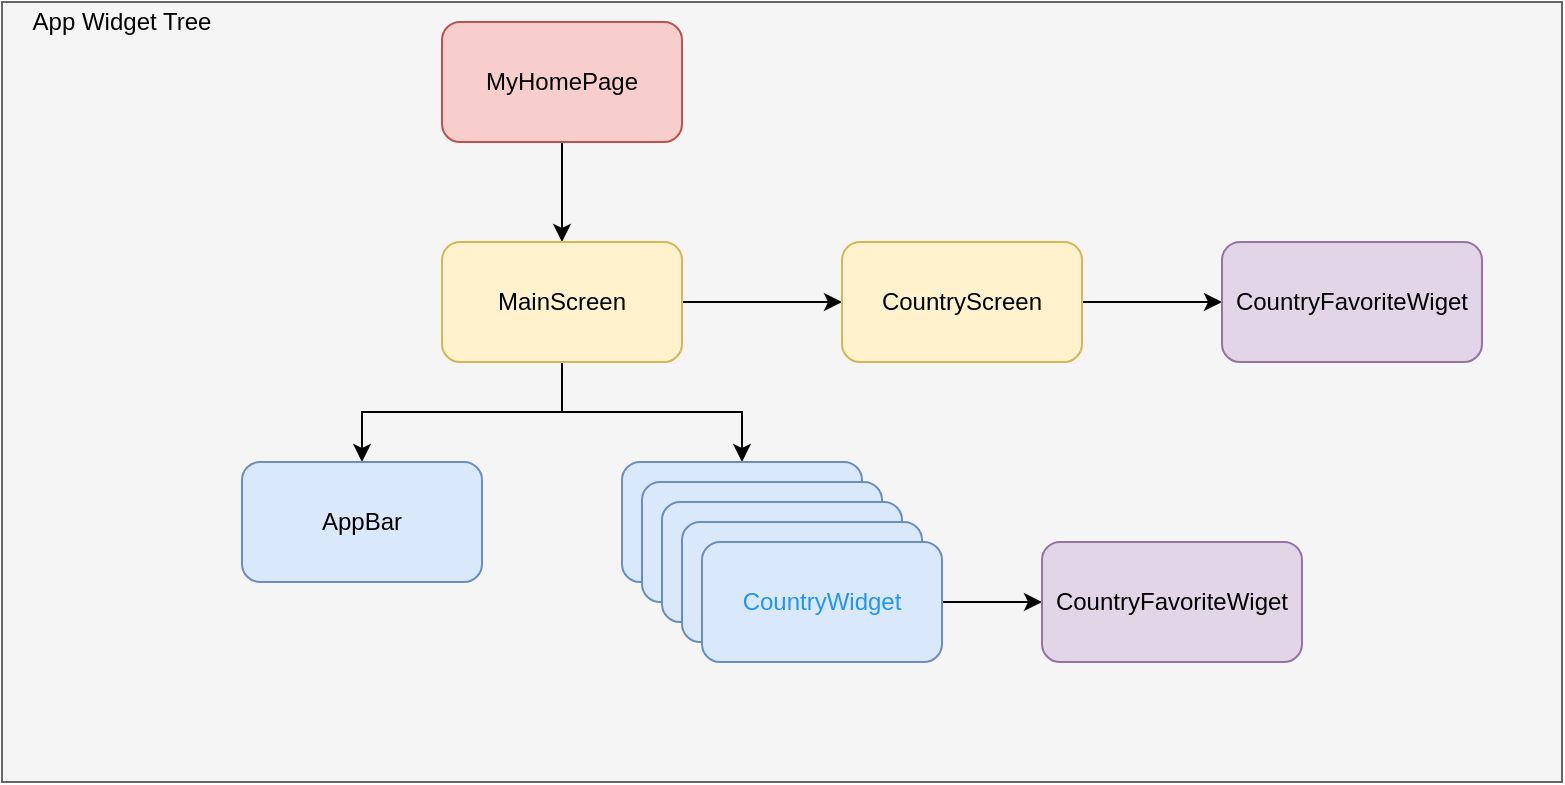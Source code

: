 <mxfile version="14.5.1" type="device"><diagram id="Og9poR5yk7XU_aV1MItj" name="Page-1"><mxGraphModel dx="1301" dy="965" grid="1" gridSize="10" guides="1" tooltips="1" connect="1" arrows="1" fold="1" page="1" pageScale="1" pageWidth="850" pageHeight="1100" math="0" shadow="0"><root><mxCell id="0"/><mxCell id="1" parent="0"/><mxCell id="zEOFs1NxNrZGxgXSUt6F-18" value="" style="rounded=0;whiteSpace=wrap;html=1;fillColor=#f5f5f5;strokeColor=#666666;fontColor=#333333;" vertex="1" parent="1"><mxGeometry x="140" y="20" width="780" height="390" as="geometry"/></mxCell><mxCell id="zEOFs1NxNrZGxgXSUt6F-4" style="edgeStyle=orthogonalEdgeStyle;rounded=0;orthogonalLoop=1;jettySize=auto;html=1;" edge="1" parent="1" source="zEOFs1NxNrZGxgXSUt6F-1" target="zEOFs1NxNrZGxgXSUt6F-2"><mxGeometry relative="1" as="geometry"/></mxCell><mxCell id="zEOFs1NxNrZGxgXSUt6F-5" style="edgeStyle=orthogonalEdgeStyle;rounded=0;orthogonalLoop=1;jettySize=auto;html=1;exitX=1;exitY=0.5;exitDx=0;exitDy=0;" edge="1" parent="1" source="zEOFs1NxNrZGxgXSUt6F-2" target="zEOFs1NxNrZGxgXSUt6F-3"><mxGeometry relative="1" as="geometry"/></mxCell><mxCell id="zEOFs1NxNrZGxgXSUt6F-1" value="MyHomePage" style="rounded=1;whiteSpace=wrap;html=1;fillColor=#f8cecc;strokeColor=#b85450;" vertex="1" parent="1"><mxGeometry x="360" y="30" width="120" height="60" as="geometry"/></mxCell><mxCell id="zEOFs1NxNrZGxgXSUt6F-8" style="edgeStyle=orthogonalEdgeStyle;rounded=0;orthogonalLoop=1;jettySize=auto;html=1;" edge="1" parent="1" source="zEOFs1NxNrZGxgXSUt6F-2" target="zEOFs1NxNrZGxgXSUt6F-7"><mxGeometry relative="1" as="geometry"/></mxCell><mxCell id="zEOFs1NxNrZGxgXSUt6F-9" style="edgeStyle=orthogonalEdgeStyle;rounded=0;orthogonalLoop=1;jettySize=auto;html=1;" edge="1" parent="1" source="zEOFs1NxNrZGxgXSUt6F-2" target="zEOFs1NxNrZGxgXSUt6F-6"><mxGeometry relative="1" as="geometry"/></mxCell><mxCell id="zEOFs1NxNrZGxgXSUt6F-2" value="MainScreen" style="rounded=1;whiteSpace=wrap;html=1;fillColor=#fff2cc;strokeColor=#d6b656;" vertex="1" parent="1"><mxGeometry x="360" y="140" width="120" height="60" as="geometry"/></mxCell><mxCell id="zEOFs1NxNrZGxgXSUt6F-16" style="edgeStyle=orthogonalEdgeStyle;rounded=0;orthogonalLoop=1;jettySize=auto;html=1;" edge="1" parent="1" source="zEOFs1NxNrZGxgXSUt6F-3" target="zEOFs1NxNrZGxgXSUt6F-15"><mxGeometry relative="1" as="geometry"/></mxCell><mxCell id="zEOFs1NxNrZGxgXSUt6F-3" value="CountryScreen" style="rounded=1;whiteSpace=wrap;html=1;fillColor=#fff2cc;strokeColor=#d6b656;" vertex="1" parent="1"><mxGeometry x="560" y="140" width="120" height="60" as="geometry"/></mxCell><mxCell id="zEOFs1NxNrZGxgXSUt6F-6" value="AppBar" style="rounded=1;whiteSpace=wrap;html=1;fillColor=#dae8fc;strokeColor=#6c8ebf;" vertex="1" parent="1"><mxGeometry x="260" y="250" width="120" height="60" as="geometry"/></mxCell><mxCell id="zEOFs1NxNrZGxgXSUt6F-7" value="&lt;font color=&quot;#2196f3&quot;&gt;CountryWidget&lt;/font&gt;" style="rounded=1;whiteSpace=wrap;html=1;fillColor=#dae8fc;strokeColor=#6c8ebf;" vertex="1" parent="1"><mxGeometry x="450" y="250" width="120" height="60" as="geometry"/></mxCell><mxCell id="zEOFs1NxNrZGxgXSUt6F-10" value="&lt;font color=&quot;#2196f3&quot;&gt;CountryWidget&lt;/font&gt;" style="rounded=1;whiteSpace=wrap;html=1;fillColor=#dae8fc;strokeColor=#6c8ebf;" vertex="1" parent="1"><mxGeometry x="460" y="260" width="120" height="60" as="geometry"/></mxCell><mxCell id="zEOFs1NxNrZGxgXSUt6F-11" value="&lt;font color=&quot;#2196f3&quot;&gt;CountryWidget&lt;/font&gt;" style="rounded=1;whiteSpace=wrap;html=1;fillColor=#dae8fc;strokeColor=#6c8ebf;" vertex="1" parent="1"><mxGeometry x="470" y="270" width="120" height="60" as="geometry"/></mxCell><mxCell id="zEOFs1NxNrZGxgXSUt6F-12" value="&lt;font color=&quot;#2196f3&quot;&gt;CountryWidget&lt;/font&gt;" style="rounded=1;whiteSpace=wrap;html=1;fillColor=#dae8fc;strokeColor=#6c8ebf;" vertex="1" parent="1"><mxGeometry x="480" y="280" width="120" height="60" as="geometry"/></mxCell><mxCell id="zEOFs1NxNrZGxgXSUt6F-17" style="edgeStyle=orthogonalEdgeStyle;rounded=0;orthogonalLoop=1;jettySize=auto;html=1;entryX=0;entryY=0.5;entryDx=0;entryDy=0;" edge="1" parent="1" source="zEOFs1NxNrZGxgXSUt6F-13" target="zEOFs1NxNrZGxgXSUt6F-14"><mxGeometry relative="1" as="geometry"/></mxCell><mxCell id="zEOFs1NxNrZGxgXSUt6F-13" value="&lt;font color=&quot;#2196f3&quot;&gt;CountryWidget&lt;/font&gt;" style="rounded=1;whiteSpace=wrap;html=1;fillColor=#dae8fc;strokeColor=#6c8ebf;" vertex="1" parent="1"><mxGeometry x="490" y="290" width="120" height="60" as="geometry"/></mxCell><mxCell id="zEOFs1NxNrZGxgXSUt6F-14" value="&lt;span&gt;CountryFavoriteWiget&lt;/span&gt;" style="rounded=1;whiteSpace=wrap;html=1;fillColor=#e1d5e7;strokeColor=#9673a6;" vertex="1" parent="1"><mxGeometry x="660" y="290" width="130" height="60" as="geometry"/></mxCell><mxCell id="zEOFs1NxNrZGxgXSUt6F-15" value="&lt;span&gt;CountryFavoriteWiget&lt;/span&gt;" style="rounded=1;whiteSpace=wrap;html=1;fillColor=#e1d5e7;strokeColor=#9673a6;" vertex="1" parent="1"><mxGeometry x="750" y="140" width="130" height="60" as="geometry"/></mxCell><mxCell id="zEOFs1NxNrZGxgXSUt6F-19" value="App Widget Tree" style="text;html=1;strokeColor=none;fillColor=none;align=center;verticalAlign=middle;whiteSpace=wrap;rounded=0;" vertex="1" parent="1"><mxGeometry x="140" y="20" width="120" height="20" as="geometry"/></mxCell></root></mxGraphModel></diagram></mxfile>